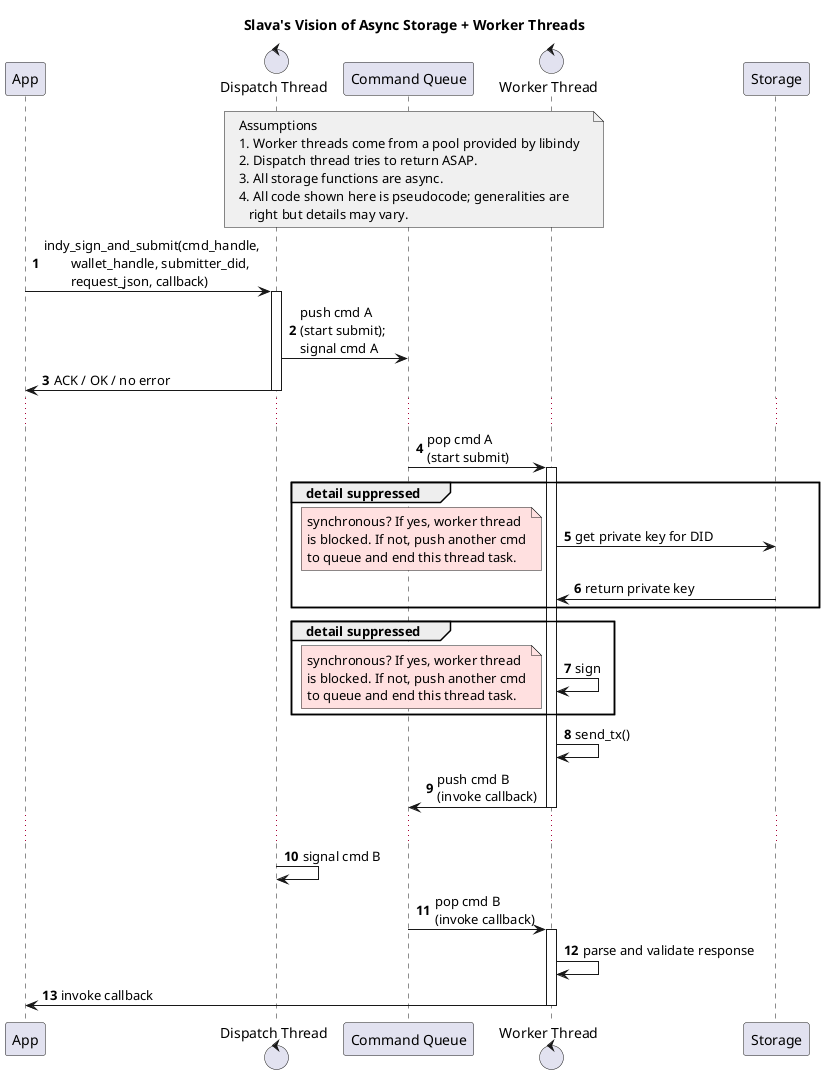 @startuml

title Slava's Vision of Async Storage + Worker Threads

participant App
control "Dispatch Thread" as Dispatch
participant "Command Queue" as Queue
control "Worker Thread" as Worker
participant Storage

autonumber

note over Dispatch, Worker #f0f0f0
Assumptions
1. Worker threads come from a pool provided by libindy
2. Dispatch thread tries to return ASAP.
3. All storage functions are async.
4. All code shown here is pseudocode; generalities are
   right but details may vary.
end note

App -> Dispatch: indy_sign_and_submit(cmd_handle,\n\twallet_handle, submitter_did,\n\trequest_json, callback)
activate Dispatch
Dispatch -> Queue: push cmd A\n(start submit);\nsignal cmd A
Dispatch -> App: ACK / OK / no error
deactivate Dispatch
...
Queue -> Worker: pop cmd A\n(start submit)
activate Worker
group detail suppressed
Worker -> Storage: get private key for DID
note left #ffe0e0: synchronous? If yes, worker thread\nis blocked. If not, push another cmd\nto queue and end this thread task.
Storage -> Worker: return private key
end
group detail suppressed
Worker -> Worker: sign
note left #ffe0e0: synchronous? If yes, worker thread\nis blocked. If not, push another cmd\nto queue and end this thread task.
end
Worker -> Worker: send_tx()
Worker -> Queue: push cmd B\n(invoke callback)
deactivate Worker
...
Dispatch -> Dispatch: signal cmd B
Queue -> Worker: pop cmd B\n(invoke callback)
activate Worker
Worker -> Worker: parse and validate response
Worker -> App: invoke callback
deactivate Worker

@enduml